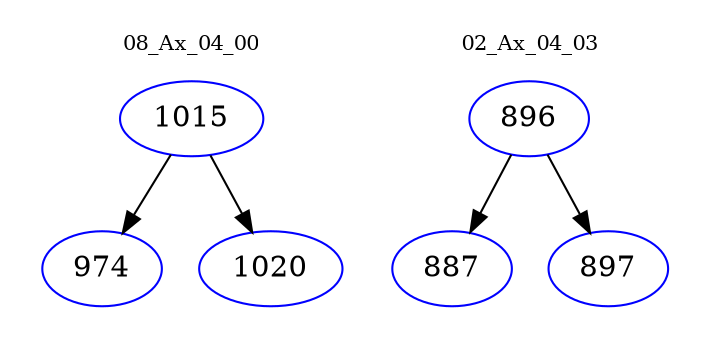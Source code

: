 digraph{
subgraph cluster_0 {
color = white
label = "08_Ax_04_00";
fontsize=10;
T0_1015 [label="1015", color="blue"]
T0_1015 -> T0_974 [color="black"]
T0_974 [label="974", color="blue"]
T0_1015 -> T0_1020 [color="black"]
T0_1020 [label="1020", color="blue"]
}
subgraph cluster_1 {
color = white
label = "02_Ax_04_03";
fontsize=10;
T1_896 [label="896", color="blue"]
T1_896 -> T1_887 [color="black"]
T1_887 [label="887", color="blue"]
T1_896 -> T1_897 [color="black"]
T1_897 [label="897", color="blue"]
}
}
